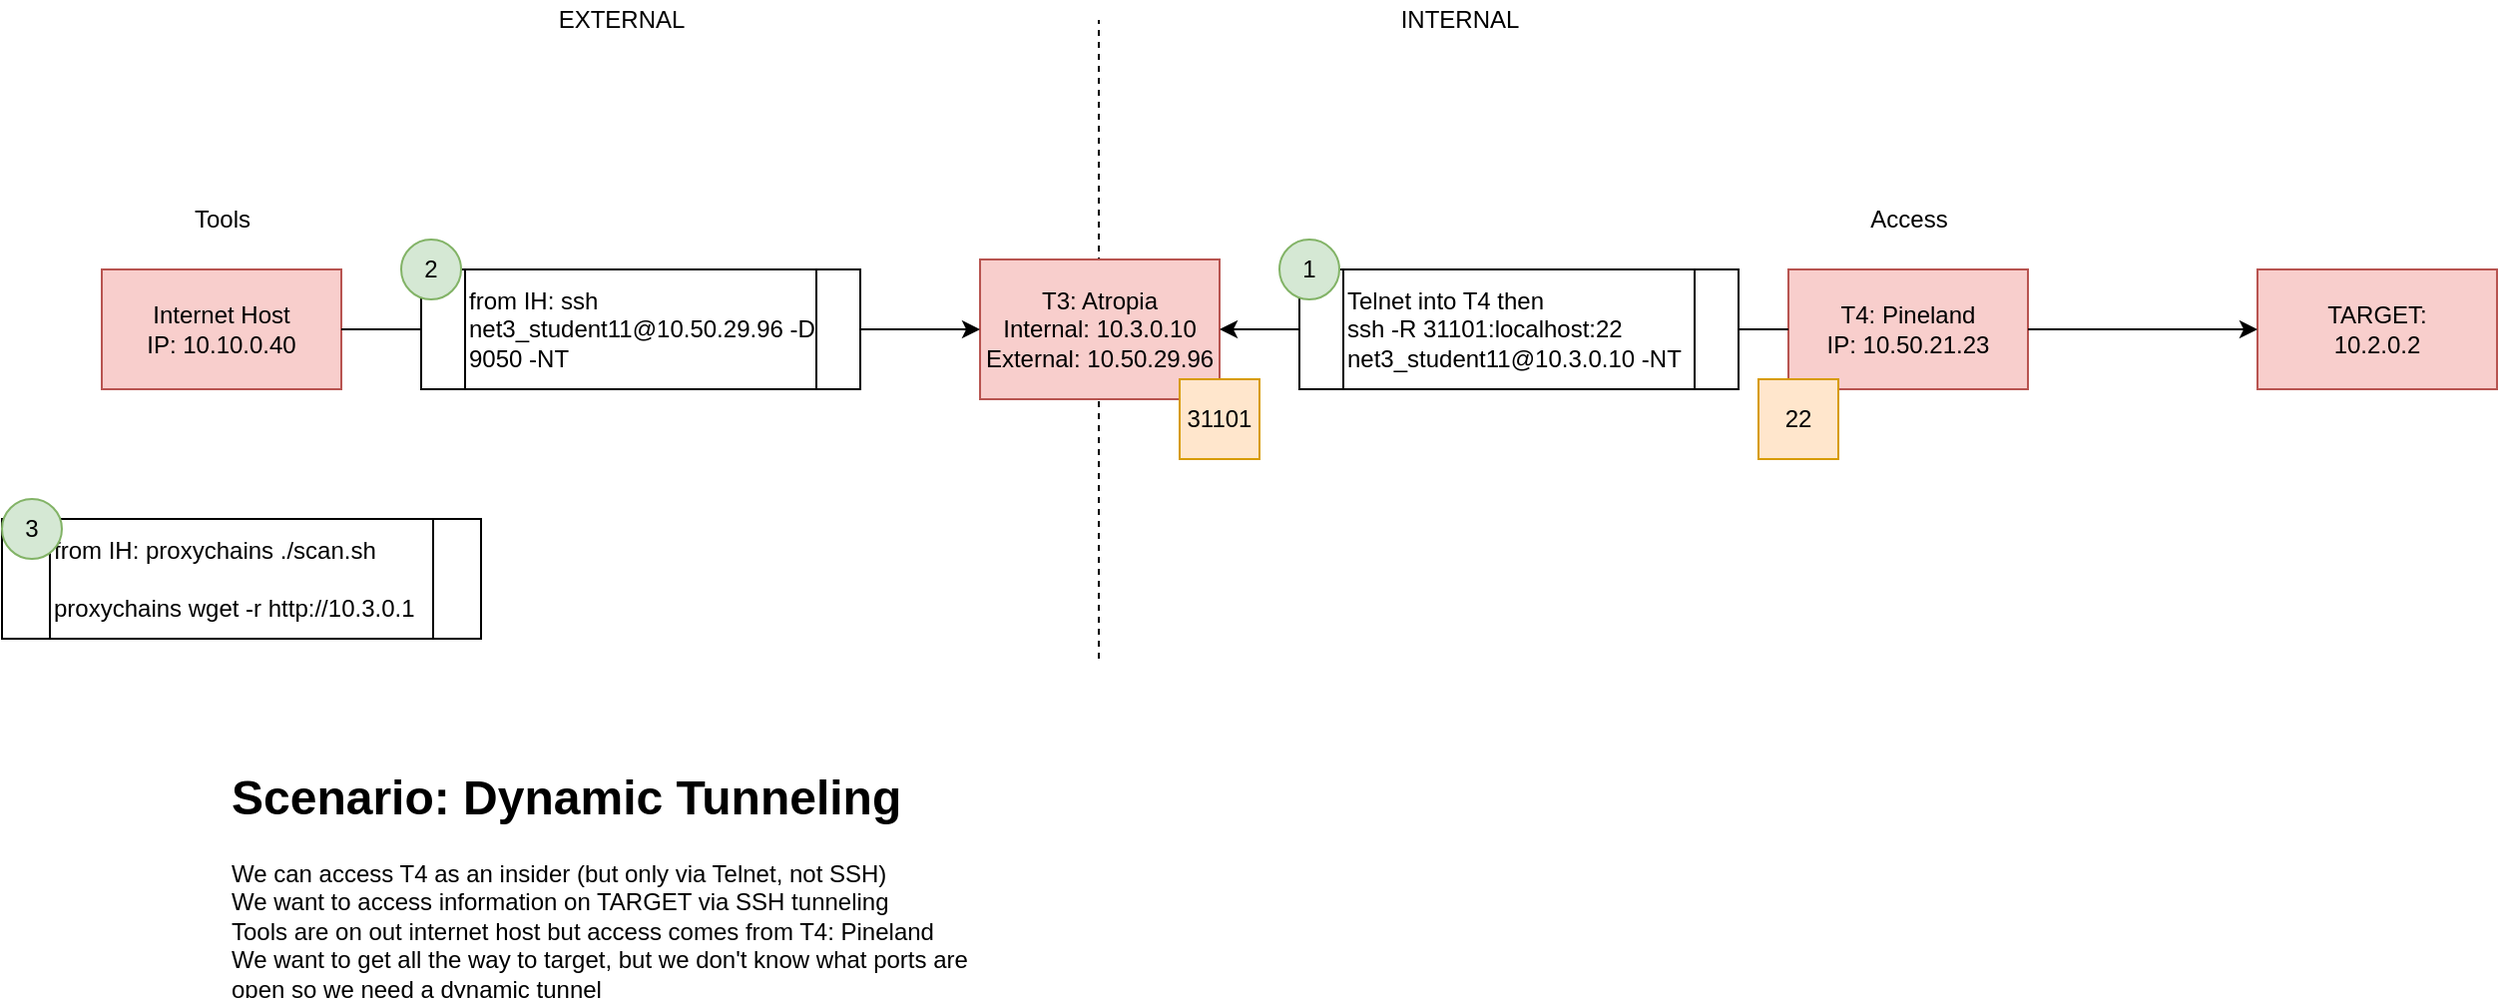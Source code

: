 <mxfile version="16.5.6" type="github">
  <diagram id="JSSCa7bkJR9PmikTlj4o" name="Page-1">
    <mxGraphModel dx="1888" dy="547" grid="1" gridSize="10" guides="1" tooltips="1" connect="1" arrows="1" fold="1" page="1" pageScale="1" pageWidth="850" pageHeight="1100" math="0" shadow="0">
      <root>
        <mxCell id="0" />
        <mxCell id="1" parent="0" />
        <mxCell id="2QfLTyrHY2M2lkCo5Ux--4" value="" style="endArrow=none;dashed=1;html=1;rounded=0;" parent="1" edge="1">
          <mxGeometry width="50" height="50" relative="1" as="geometry">
            <mxPoint x="439.5" y="410" as="sourcePoint" />
            <mxPoint x="439.5" y="90" as="targetPoint" />
          </mxGeometry>
        </mxCell>
        <mxCell id="2QfLTyrHY2M2lkCo5Ux--1" value="Internet Host&lt;br&gt;IP: 10.10.0.40" style="rounded=0;whiteSpace=wrap;html=1;fillColor=#f8cecc;strokeColor=#b85450;" parent="1" vertex="1">
          <mxGeometry x="-60" y="215" width="120" height="60" as="geometry" />
        </mxCell>
        <mxCell id="2QfLTyrHY2M2lkCo5Ux--2" value="Tools" style="text;html=1;align=center;verticalAlign=middle;resizable=0;points=[];autosize=1;strokeColor=none;fillColor=none;" parent="1" vertex="1">
          <mxGeometry x="-20" y="180" width="40" height="20" as="geometry" />
        </mxCell>
        <mxCell id="2QfLTyrHY2M2lkCo5Ux--3" value="T3: Atropia&lt;br&gt;Internal: 10.3.0.10&lt;br&gt;External: 10.50.29.96" style="rounded=0;whiteSpace=wrap;html=1;fillColor=#f8cecc;strokeColor=#b85450;" parent="1" vertex="1">
          <mxGeometry x="380" y="210" width="120" height="70" as="geometry" />
        </mxCell>
        <mxCell id="2QfLTyrHY2M2lkCo5Ux--5" value="EXTERNAL" style="text;html=1;align=center;verticalAlign=middle;resizable=0;points=[];autosize=1;strokeColor=none;fillColor=none;" parent="1" vertex="1">
          <mxGeometry x="160" y="80" width="80" height="20" as="geometry" />
        </mxCell>
        <mxCell id="2QfLTyrHY2M2lkCo5Ux--6" value="INTERNAL" style="text;html=1;align=center;verticalAlign=middle;resizable=0;points=[];autosize=1;strokeColor=none;fillColor=none;" parent="1" vertex="1">
          <mxGeometry x="585" y="80" width="70" height="20" as="geometry" />
        </mxCell>
        <mxCell id="2QfLTyrHY2M2lkCo5Ux--7" value="T4: Pineland&lt;br&gt;IP: 10.50.21.23" style="rounded=0;whiteSpace=wrap;html=1;fillColor=#f8cecc;strokeColor=#b85450;" parent="1" vertex="1">
          <mxGeometry x="785" y="215" width="120" height="60" as="geometry" />
        </mxCell>
        <mxCell id="2QfLTyrHY2M2lkCo5Ux--8" value="TARGET:&lt;br&gt;10.2.0.2" style="rounded=0;whiteSpace=wrap;html=1;fillColor=#f8cecc;strokeColor=#b85450;" parent="1" vertex="1">
          <mxGeometry x="1020" y="215" width="120" height="60" as="geometry" />
        </mxCell>
        <mxCell id="2QfLTyrHY2M2lkCo5Ux--10" value="" style="endArrow=classic;html=1;rounded=0;exitX=1;exitY=0.5;exitDx=0;exitDy=0;entryX=0;entryY=0.5;entryDx=0;entryDy=0;startArrow=none;" parent="1" source="2QfLTyrHY2M2lkCo5Ux--22" target="2QfLTyrHY2M2lkCo5Ux--3" edge="1">
          <mxGeometry width="50" height="50" relative="1" as="geometry">
            <mxPoint x="400" y="230" as="sourcePoint" />
            <mxPoint x="450" y="180" as="targetPoint" />
          </mxGeometry>
        </mxCell>
        <mxCell id="2QfLTyrHY2M2lkCo5Ux--11" value="Access" style="text;html=1;align=center;verticalAlign=middle;resizable=0;points=[];autosize=1;strokeColor=none;fillColor=none;" parent="1" vertex="1">
          <mxGeometry x="820" y="180" width="50" height="20" as="geometry" />
        </mxCell>
        <mxCell id="2QfLTyrHY2M2lkCo5Ux--12" value="" style="endArrow=classic;html=1;rounded=0;exitX=0;exitY=0.5;exitDx=0;exitDy=0;entryX=1;entryY=0.5;entryDx=0;entryDy=0;startArrow=none;" parent="1" source="2QfLTyrHY2M2lkCo5Ux--14" target="2QfLTyrHY2M2lkCo5Ux--3" edge="1">
          <mxGeometry width="50" height="50" relative="1" as="geometry">
            <mxPoint x="400" y="220" as="sourcePoint" />
            <mxPoint x="450" y="170" as="targetPoint" />
          </mxGeometry>
        </mxCell>
        <mxCell id="2QfLTyrHY2M2lkCo5Ux--13" value="" style="endArrow=classic;html=1;rounded=0;exitX=1;exitY=0.5;exitDx=0;exitDy=0;" parent="1" source="2QfLTyrHY2M2lkCo5Ux--7" target="2QfLTyrHY2M2lkCo5Ux--8" edge="1">
          <mxGeometry width="50" height="50" relative="1" as="geometry">
            <mxPoint x="400" y="220" as="sourcePoint" />
            <mxPoint x="450" y="170" as="targetPoint" />
          </mxGeometry>
        </mxCell>
        <mxCell id="2QfLTyrHY2M2lkCo5Ux--17" value="31101" style="whiteSpace=wrap;html=1;aspect=fixed;fillColor=#ffe6cc;strokeColor=#d79b00;" parent="1" vertex="1">
          <mxGeometry x="480" y="270" width="40" height="40" as="geometry" />
        </mxCell>
        <mxCell id="2QfLTyrHY2M2lkCo5Ux--18" value="22" style="whiteSpace=wrap;html=1;aspect=fixed;fillColor=#ffe6cc;strokeColor=#d79b00;" parent="1" vertex="1">
          <mxGeometry x="770" y="270" width="40" height="40" as="geometry" />
        </mxCell>
        <mxCell id="2QfLTyrHY2M2lkCo5Ux--14" value="Telnet into T4 then&lt;br&gt;ssh -R 31101:localhost:22 net3_student11@10.3.0.10 -NT" style="shape=process;whiteSpace=wrap;html=1;backgroundOutline=1;align=left;" parent="1" vertex="1">
          <mxGeometry x="540" y="215" width="220" height="60" as="geometry" />
        </mxCell>
        <mxCell id="2QfLTyrHY2M2lkCo5Ux--19" value="" style="endArrow=none;html=1;rounded=0;exitX=0;exitY=0.5;exitDx=0;exitDy=0;entryX=1;entryY=0.5;entryDx=0;entryDy=0;" parent="1" source="2QfLTyrHY2M2lkCo5Ux--7" target="2QfLTyrHY2M2lkCo5Ux--14" edge="1">
          <mxGeometry width="50" height="50" relative="1" as="geometry">
            <mxPoint x="785" y="245" as="sourcePoint" />
            <mxPoint x="500" y="245" as="targetPoint" />
          </mxGeometry>
        </mxCell>
        <mxCell id="2QfLTyrHY2M2lkCo5Ux--21" value="1" style="ellipse;whiteSpace=wrap;html=1;aspect=fixed;fillColor=#d5e8d4;strokeColor=#82b366;" parent="1" vertex="1">
          <mxGeometry x="530" y="200" width="30" height="30" as="geometry" />
        </mxCell>
        <mxCell id="2QfLTyrHY2M2lkCo5Ux--22" value="from IH: ssh net3_student11@10.50.29.96 -D 9050 -NT" style="shape=process;whiteSpace=wrap;html=1;backgroundOutline=1;align=left;" parent="1" vertex="1">
          <mxGeometry x="100" y="215" width="220" height="60" as="geometry" />
        </mxCell>
        <mxCell id="2QfLTyrHY2M2lkCo5Ux--23" value="" style="endArrow=none;html=1;rounded=0;exitX=1;exitY=0.5;exitDx=0;exitDy=0;entryX=0;entryY=0.5;entryDx=0;entryDy=0;" parent="1" source="2QfLTyrHY2M2lkCo5Ux--1" target="2QfLTyrHY2M2lkCo5Ux--22" edge="1">
          <mxGeometry width="50" height="50" relative="1" as="geometry">
            <mxPoint x="180" y="245" as="sourcePoint" />
            <mxPoint x="380" y="245" as="targetPoint" />
          </mxGeometry>
        </mxCell>
        <mxCell id="2QfLTyrHY2M2lkCo5Ux--24" value="2" style="ellipse;whiteSpace=wrap;html=1;aspect=fixed;fillColor=#d5e8d4;strokeColor=#82b366;" parent="1" vertex="1">
          <mxGeometry x="90" y="200" width="30" height="30" as="geometry" />
        </mxCell>
        <mxCell id="2QfLTyrHY2M2lkCo5Ux--29" value="&lt;h1&gt;Scenario: Dynamic Tunneling&lt;/h1&gt;&lt;span&gt;We can access T4 as an insider (but only via Telnet, not SSH)&lt;/span&gt;&lt;br&gt;&lt;span&gt;We want to access information on TARGET via SSH tunneling&lt;/span&gt;&lt;br&gt;&lt;span&gt;Tools are on out internet host but access comes from T4: Pineland&lt;br&gt;We want to get all the way to target, but we don&#39;t know what ports are open so we need a dynamic tunnel&amp;nbsp;&lt;/span&gt;" style="text;html=1;strokeColor=none;fillColor=none;spacing=5;spacingTop=-20;whiteSpace=wrap;overflow=hidden;rounded=0;" parent="1" vertex="1">
          <mxGeometry y="460" width="380" height="120" as="geometry" />
        </mxCell>
        <mxCell id="2QfLTyrHY2M2lkCo5Ux--42" value="from IH: proxychains ./scan.sh&lt;br&gt;&lt;br&gt;proxychains wget -r http://10.3.0.1" style="shape=process;whiteSpace=wrap;html=1;backgroundOutline=1;align=left;" parent="1" vertex="1">
          <mxGeometry x="-110" y="340" width="240" height="60" as="geometry" />
        </mxCell>
        <mxCell id="2QfLTyrHY2M2lkCo5Ux--43" value="3" style="ellipse;whiteSpace=wrap;html=1;aspect=fixed;fillColor=#d5e8d4;strokeColor=#82b366;" parent="1" vertex="1">
          <mxGeometry x="-110" y="330" width="30" height="30" as="geometry" />
        </mxCell>
      </root>
    </mxGraphModel>
  </diagram>
</mxfile>
